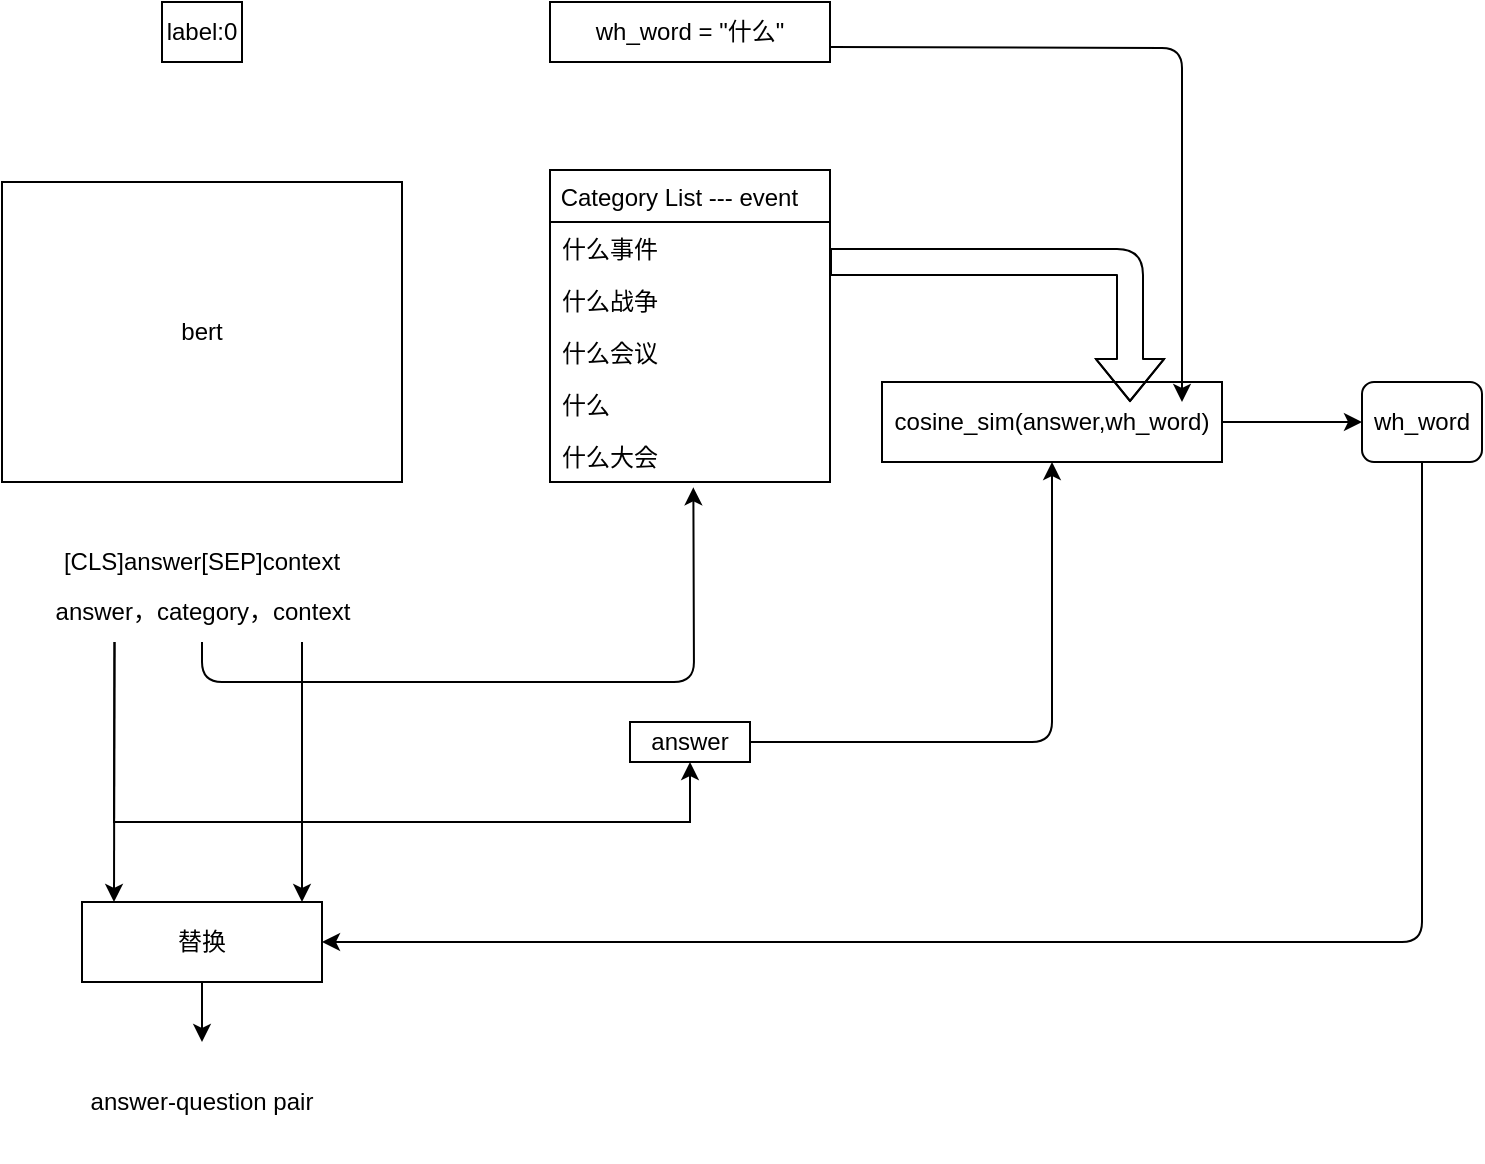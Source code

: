 <mxfile version="14.8.0" type="github">
  <diagram id="JpssUGJAQ-6qRb9apwfv" name="Page-1">
    <mxGraphModel dx="781" dy="476" grid="1" gridSize="10" guides="1" tooltips="1" connect="1" arrows="1" fold="1" page="1" pageScale="1" pageWidth="827" pageHeight="1169" math="0" shadow="0">
      <root>
        <mxCell id="0" />
        <mxCell id="1" parent="0" />
        <mxCell id="QmvfzVTAbtV4SLnTiDGH-3" value="label:0" style="rounded=0;whiteSpace=wrap;html=1;" vertex="1" parent="1">
          <mxGeometry x="150" y="180" width="40" height="30" as="geometry" />
        </mxCell>
        <mxCell id="QmvfzVTAbtV4SLnTiDGH-4" value="bert" style="rounded=0;whiteSpace=wrap;html=1;" vertex="1" parent="1">
          <mxGeometry x="70" y="270" width="200" height="150" as="geometry" />
        </mxCell>
        <mxCell id="QmvfzVTAbtV4SLnTiDGH-5" value="wh_word = &quot;什么&quot;" style="rounded=0;whiteSpace=wrap;html=1;" vertex="1" parent="1">
          <mxGeometry x="344" y="180" width="140" height="30" as="geometry" />
        </mxCell>
        <mxCell id="QmvfzVTAbtV4SLnTiDGH-7" value="[CLS]answer[SEP]context" style="text;html=1;strokeColor=none;fillColor=none;align=center;verticalAlign=middle;whiteSpace=wrap;rounded=0;" vertex="1" parent="1">
          <mxGeometry x="150" y="450" width="40" height="20" as="geometry" />
        </mxCell>
        <mxCell id="QmvfzVTAbtV4SLnTiDGH-11" value="answer，category，context" style="text;html=1;strokeColor=none;fillColor=none;align=center;verticalAlign=middle;whiteSpace=wrap;rounded=0;" vertex="1" parent="1">
          <mxGeometry x="82.5" y="470" width="175" height="30" as="geometry" />
        </mxCell>
        <mxCell id="QmvfzVTAbtV4SLnTiDGH-13" value=" Category List --- event" style="swimlane;fontStyle=0;childLayout=stackLayout;horizontal=1;startSize=26;horizontalStack=0;resizeParent=1;resizeParentMax=0;resizeLast=0;collapsible=1;marginBottom=0;align=left;" vertex="1" parent="1">
          <mxGeometry x="344" y="264" width="140" height="156" as="geometry">
            <mxRectangle x="344" y="264" width="150" height="26" as="alternateBounds" />
          </mxGeometry>
        </mxCell>
        <mxCell id="QmvfzVTAbtV4SLnTiDGH-14" value="什么事件" style="text;strokeColor=none;fillColor=none;align=left;verticalAlign=top;spacingLeft=4;spacingRight=4;overflow=hidden;rotatable=0;points=[[0,0.5],[1,0.5]];portConstraint=eastwest;" vertex="1" parent="QmvfzVTAbtV4SLnTiDGH-13">
          <mxGeometry y="26" width="140" height="26" as="geometry" />
        </mxCell>
        <mxCell id="QmvfzVTAbtV4SLnTiDGH-15" value="什么战争" style="text;strokeColor=none;fillColor=none;align=left;verticalAlign=top;spacingLeft=4;spacingRight=4;overflow=hidden;rotatable=0;points=[[0,0.5],[1,0.5]];portConstraint=eastwest;" vertex="1" parent="QmvfzVTAbtV4SLnTiDGH-13">
          <mxGeometry y="52" width="140" height="26" as="geometry" />
        </mxCell>
        <mxCell id="QmvfzVTAbtV4SLnTiDGH-16" value="什么会议" style="text;strokeColor=none;fillColor=none;align=left;verticalAlign=top;spacingLeft=4;spacingRight=4;overflow=hidden;rotatable=0;points=[[0,0.5],[1,0.5]];portConstraint=eastwest;" vertex="1" parent="QmvfzVTAbtV4SLnTiDGH-13">
          <mxGeometry y="78" width="140" height="26" as="geometry" />
        </mxCell>
        <mxCell id="QmvfzVTAbtV4SLnTiDGH-17" value="什么" style="text;fillColor=none;align=left;verticalAlign=top;spacingLeft=4;spacingRight=4;overflow=hidden;rotatable=0;points=[[0,0.5],[1,0.5]];portConstraint=eastwest;labelBorderColor=none;" vertex="1" parent="QmvfzVTAbtV4SLnTiDGH-13">
          <mxGeometry y="104" width="140" height="26" as="geometry" />
        </mxCell>
        <mxCell id="QmvfzVTAbtV4SLnTiDGH-18" value="什么大会" style="text;strokeColor=none;fillColor=none;align=left;verticalAlign=top;spacingLeft=4;spacingRight=4;overflow=hidden;rotatable=0;points=[[0,0.5],[1,0.5]];portConstraint=eastwest;" vertex="1" parent="QmvfzVTAbtV4SLnTiDGH-13">
          <mxGeometry y="130" width="140" height="26" as="geometry" />
        </mxCell>
        <mxCell id="QmvfzVTAbtV4SLnTiDGH-21" value="answer" style="text;html=1;fillColor=none;align=center;verticalAlign=middle;whiteSpace=wrap;rounded=0;strokeColor=#000000;" vertex="1" parent="1">
          <mxGeometry x="384" y="540" width="60" height="20" as="geometry" />
        </mxCell>
        <mxCell id="QmvfzVTAbtV4SLnTiDGH-22" value="" style="endArrow=classic;html=1;exitX=0.25;exitY=1;exitDx=0;exitDy=0;entryX=0.5;entryY=1;entryDx=0;entryDy=0;rounded=0;" edge="1" parent="1" source="QmvfzVTAbtV4SLnTiDGH-11" target="QmvfzVTAbtV4SLnTiDGH-21">
          <mxGeometry width="50" height="50" relative="1" as="geometry">
            <mxPoint x="380" y="410" as="sourcePoint" />
            <mxPoint x="430" y="360" as="targetPoint" />
            <Array as="points">
              <mxPoint x="126" y="590" />
              <mxPoint x="414" y="590" />
            </Array>
          </mxGeometry>
        </mxCell>
        <mxCell id="QmvfzVTAbtV4SLnTiDGH-24" value="" style="endArrow=classic;html=1;exitX=0.5;exitY=1;exitDx=0;exitDy=0;entryX=0.512;entryY=1.103;entryDx=0;entryDy=0;entryPerimeter=0;" edge="1" parent="1" source="QmvfzVTAbtV4SLnTiDGH-11" target="QmvfzVTAbtV4SLnTiDGH-18">
          <mxGeometry width="50" height="50" relative="1" as="geometry">
            <mxPoint x="380" y="420" as="sourcePoint" />
            <mxPoint x="430" y="370" as="targetPoint" />
            <Array as="points">
              <mxPoint x="170" y="520" />
              <mxPoint x="290" y="520" />
              <mxPoint x="416" y="520" />
            </Array>
          </mxGeometry>
        </mxCell>
        <mxCell id="QmvfzVTAbtV4SLnTiDGH-30" value="cosine_sim(answer,wh_word)" style="rounded=0;whiteSpace=wrap;html=1;align=center;" vertex="1" parent="1">
          <mxGeometry x="510" y="370" width="170" height="40" as="geometry" />
        </mxCell>
        <mxCell id="QmvfzVTAbtV4SLnTiDGH-31" value="" style="endArrow=classic;html=1;exitX=1;exitY=0.75;exitDx=0;exitDy=0;" edge="1" parent="1" source="QmvfzVTAbtV4SLnTiDGH-5">
          <mxGeometry width="50" height="50" relative="1" as="geometry">
            <mxPoint x="380" y="420" as="sourcePoint" />
            <mxPoint x="660" y="380" as="targetPoint" />
            <Array as="points">
              <mxPoint x="660" y="203" />
            </Array>
          </mxGeometry>
        </mxCell>
        <mxCell id="QmvfzVTAbtV4SLnTiDGH-32" value="" style="shape=flexArrow;endArrow=classic;html=1;width=13;endSize=6.66;" edge="1" parent="1">
          <mxGeometry width="50" height="50" relative="1" as="geometry">
            <mxPoint x="484" y="310" as="sourcePoint" />
            <mxPoint x="634" y="380" as="targetPoint" />
            <Array as="points">
              <mxPoint x="514" y="310" />
              <mxPoint x="634" y="310" />
            </Array>
          </mxGeometry>
        </mxCell>
        <mxCell id="QmvfzVTAbtV4SLnTiDGH-33" value="" style="endArrow=classic;html=1;exitX=1;exitY=0.5;exitDx=0;exitDy=0;entryX=0.5;entryY=1;entryDx=0;entryDy=0;" edge="1" parent="1" source="QmvfzVTAbtV4SLnTiDGH-21" target="QmvfzVTAbtV4SLnTiDGH-30">
          <mxGeometry width="50" height="50" relative="1" as="geometry">
            <mxPoint x="380" y="420" as="sourcePoint" />
            <mxPoint x="430" y="370" as="targetPoint" />
            <Array as="points">
              <mxPoint x="595" y="550" />
            </Array>
          </mxGeometry>
        </mxCell>
        <mxCell id="QmvfzVTAbtV4SLnTiDGH-34" value="" style="endArrow=classic;html=1;exitX=1;exitY=0.5;exitDx=0;exitDy=0;" edge="1" parent="1" source="QmvfzVTAbtV4SLnTiDGH-30" target="QmvfzVTAbtV4SLnTiDGH-35">
          <mxGeometry width="50" height="50" relative="1" as="geometry">
            <mxPoint x="590" y="420" as="sourcePoint" />
            <mxPoint x="760" y="390" as="targetPoint" />
          </mxGeometry>
        </mxCell>
        <mxCell id="QmvfzVTAbtV4SLnTiDGH-35" value="wh_word" style="rounded=1;whiteSpace=wrap;html=1;strokeColor=#000000;align=center;" vertex="1" parent="1">
          <mxGeometry x="750" y="370" width="60" height="40" as="geometry" />
        </mxCell>
        <mxCell id="QmvfzVTAbtV4SLnTiDGH-37" value="" style="endArrow=classic;html=1;exitX=0.5;exitY=1;exitDx=0;exitDy=0;entryX=1;entryY=0.5;entryDx=0;entryDy=0;" edge="1" parent="1" source="QmvfzVTAbtV4SLnTiDGH-35" target="QmvfzVTAbtV4SLnTiDGH-41">
          <mxGeometry width="50" height="50" relative="1" as="geometry">
            <mxPoint x="500" y="520" as="sourcePoint" />
            <mxPoint x="230" y="630" as="targetPoint" />
            <Array as="points">
              <mxPoint x="780" y="650" />
              <mxPoint x="310" y="650" />
            </Array>
          </mxGeometry>
        </mxCell>
        <mxCell id="QmvfzVTAbtV4SLnTiDGH-38" value="" style="endArrow=classic;html=1;" edge="1" parent="1">
          <mxGeometry width="50" height="50" relative="1" as="geometry">
            <mxPoint x="220" y="500" as="sourcePoint" />
            <mxPoint x="220" y="630" as="targetPoint" />
          </mxGeometry>
        </mxCell>
        <mxCell id="QmvfzVTAbtV4SLnTiDGH-40" value="" style="endArrow=classic;html=1;exitX=0.25;exitY=1;exitDx=0;exitDy=0;" edge="1" parent="1" source="QmvfzVTAbtV4SLnTiDGH-11">
          <mxGeometry width="50" height="50" relative="1" as="geometry">
            <mxPoint x="400" y="520" as="sourcePoint" />
            <mxPoint x="126" y="630" as="targetPoint" />
          </mxGeometry>
        </mxCell>
        <mxCell id="QmvfzVTAbtV4SLnTiDGH-41" value="替换" style="rounded=0;whiteSpace=wrap;html=1;strokeColor=#000000;align=center;" vertex="1" parent="1">
          <mxGeometry x="110" y="630" width="120" height="40" as="geometry" />
        </mxCell>
        <mxCell id="QmvfzVTAbtV4SLnTiDGH-42" value="" style="endArrow=classic;html=1;exitX=0.5;exitY=1;exitDx=0;exitDy=0;" edge="1" parent="1" source="QmvfzVTAbtV4SLnTiDGH-41">
          <mxGeometry width="50" height="50" relative="1" as="geometry">
            <mxPoint x="400" y="620" as="sourcePoint" />
            <mxPoint x="170" y="700" as="targetPoint" />
          </mxGeometry>
        </mxCell>
        <mxCell id="QmvfzVTAbtV4SLnTiDGH-43" value="answer-question pair" style="rounded=1;whiteSpace=wrap;html=1;align=center;strokeColor=none;" vertex="1" parent="1">
          <mxGeometry x="110" y="700" width="120" height="60" as="geometry" />
        </mxCell>
      </root>
    </mxGraphModel>
  </diagram>
</mxfile>
